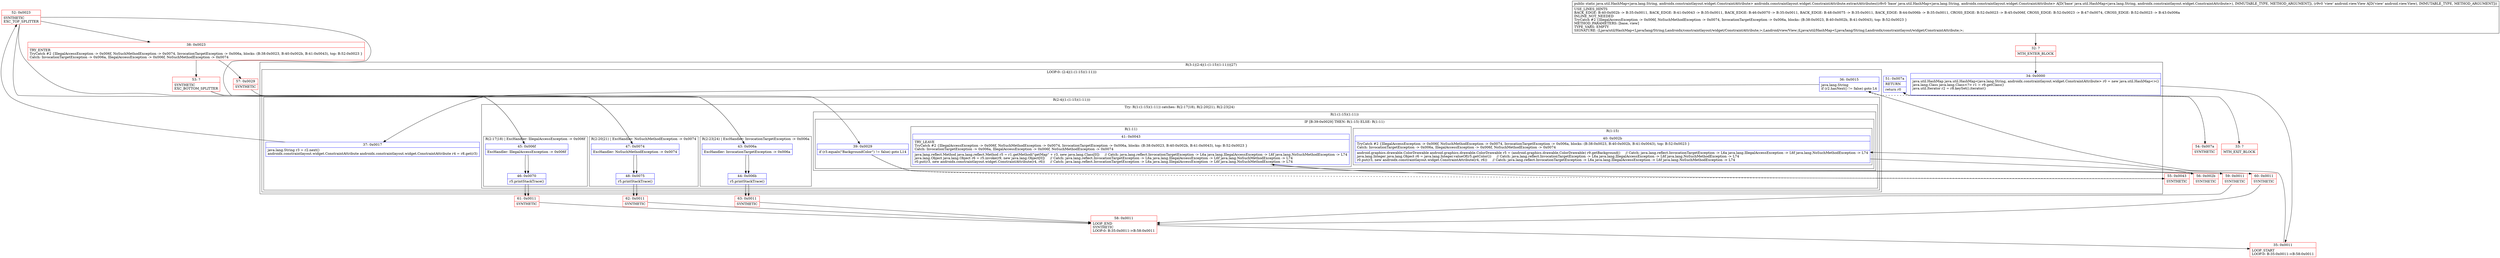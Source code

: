 digraph "CFG forandroidx.constraintlayout.widget.ConstraintAttribute.extractAttributes(Ljava\/util\/HashMap;Landroid\/view\/View;)Ljava\/util\/HashMap;" {
subgraph cluster_Region_1743258879 {
label = "R(3:1|(2:4|(1:(1:15)(1:11)))|27)";
node [shape=record,color=blue];
Node_34 [shape=record,label="{34\:\ 0x0000|java.util.HashMap java.util.HashMap\<java.lang.String, androidx.constraintlayout.widget.ConstraintAttribute\> r0 = new java.util.HashMap\<\>()\ljava.lang.Class java.lang.Class\<?\> r1 = r9.getClass()\ljava.util.Iterator r2 = r8.keySet().iterator()\l\l}"];
subgraph cluster_LoopRegion_810748130 {
label = "LOOP:0: (2:4|(1:(1:15)(1:11)))";
node [shape=record,color=blue];
Node_36 [shape=record,label="{36\:\ 0x0015|java.lang.String \lif (r2.hasNext() != false) goto L4\l}"];
subgraph cluster_Region_1783791386 {
label = "R(2:4|(1:(1:15)(1:11)))";
node [shape=record,color=blue];
Node_37 [shape=record,label="{37\:\ 0x0017|java.lang.String r3 = r2.next()\landroidx.constraintlayout.widget.ConstraintAttribute androidx.constraintlayout.widget.ConstraintAttribute r4 = r8.get(r3)\l}"];
subgraph cluster_TryCatchRegion_1170294604 {
label = "Try: R(1:(1:15)(1:11)) catches: R(2:17|18), R(2:20|21), R(2:23|24)";
node [shape=record,color=blue];
subgraph cluster_Region_1653615668 {
label = "R(1:(1:15)(1:11))";
node [shape=record,color=blue];
subgraph cluster_IfRegion_1337263786 {
label = "IF [B:39:0x0029] THEN: R(1:15) ELSE: R(1:11)";
node [shape=record,color=blue];
Node_39 [shape=record,label="{39\:\ 0x0029|if (r3.equals(\"BackgroundColor\") != false) goto L14\l}"];
subgraph cluster_Region_580254117 {
label = "R(1:15)";
node [shape=record,color=blue];
Node_40 [shape=record,label="{40\:\ 0x002b|TryCatch #2 \{IllegalAccessException \-\> 0x006f, NoSuchMethodException \-\> 0x0074, InvocationTargetException \-\> 0x006a, blocks: (B:38:0x0023, B:40:0x002b, B:41:0x0043), top: B:52:0x0023 \}\lCatch: InvocationTargetException \-\> 0x006a, IllegalAccessException \-\> 0x006f, NoSuchMethodException \-\> 0x0074\l|android.graphics.drawable.ColorDrawable android.graphics.drawable.ColorDrawable r5 = (android.graphics.drawable.ColorDrawable) r9.getBackground()     \/\/ Catch: java.lang.reflect.InvocationTargetException \-\> L6a java.lang.IllegalAccessException \-\> L6f java.lang.NoSuchMethodException \-\> L74\ljava.lang.Integer java.lang.Object r6 = java.lang.Integer.valueOf(r5.getColor())     \/\/ Catch: java.lang.reflect.InvocationTargetException \-\> L6a java.lang.IllegalAccessException \-\> L6f java.lang.NoSuchMethodException \-\> L74\lr0.put(r3, new androidx.constraintlayout.widget.ConstraintAttribute(r4, r6))     \/\/ Catch: java.lang.reflect.InvocationTargetException \-\> L6a java.lang.IllegalAccessException \-\> L6f java.lang.NoSuchMethodException \-\> L74\l}"];
}
subgraph cluster_Region_1609079202 {
label = "R(1:11)";
node [shape=record,color=blue];
Node_41 [shape=record,label="{41\:\ 0x0043|TRY_LEAVE\lTryCatch #2 \{IllegalAccessException \-\> 0x006f, NoSuchMethodException \-\> 0x0074, InvocationTargetException \-\> 0x006a, blocks: (B:38:0x0023, B:40:0x002b, B:41:0x0043), top: B:52:0x0023 \}\lCatch: InvocationTargetException \-\> 0x006a, IllegalAccessException \-\> 0x006f, NoSuchMethodException \-\> 0x0074\l|java.lang.reflect.Method java.lang.reflect.Method r5 = r1.getMethod(\"getMap\" + r3, new java.lang.Class[0])     \/\/ Catch: java.lang.reflect.InvocationTargetException \-\> L6a java.lang.IllegalAccessException \-\> L6f java.lang.NoSuchMethodException \-\> L74\ljava.lang.Object java.lang.Object r6 = r5.invoke(r9, new java.lang.Object[0])     \/\/ Catch: java.lang.reflect.InvocationTargetException \-\> L6a java.lang.IllegalAccessException \-\> L6f java.lang.NoSuchMethodException \-\> L74\lr0.put(r3, new androidx.constraintlayout.widget.ConstraintAttribute(r4, r6))     \/\/ Catch: java.lang.reflect.InvocationTargetException \-\> L6a java.lang.IllegalAccessException \-\> L6f java.lang.NoSuchMethodException \-\> L74\l}"];
}
}
}
subgraph cluster_Region_1737036710 {
label = "R(2:17|18) | ExcHandler: IllegalAccessException \-\> 0x006f\l";
node [shape=record,color=blue];
Node_45 [shape=record,label="{45\:\ 0x006f|ExcHandler: IllegalAccessException \-\> 0x006f\l}"];
Node_46 [shape=record,label="{46\:\ 0x0070|r5.printStackTrace()\l}"];
}
subgraph cluster_Region_683529020 {
label = "R(2:20|21) | ExcHandler: NoSuchMethodException \-\> 0x0074\l";
node [shape=record,color=blue];
Node_47 [shape=record,label="{47\:\ 0x0074|ExcHandler: NoSuchMethodException \-\> 0x0074\l}"];
Node_48 [shape=record,label="{48\:\ 0x0075|r5.printStackTrace()\l}"];
}
subgraph cluster_Region_1261415315 {
label = "R(2:23|24) | ExcHandler: InvocationTargetException \-\> 0x006a\l";
node [shape=record,color=blue];
Node_43 [shape=record,label="{43\:\ 0x006a|ExcHandler: InvocationTargetException \-\> 0x006a\l}"];
Node_44 [shape=record,label="{44\:\ 0x006b|r5.printStackTrace()\l}"];
}
}
}
}
Node_51 [shape=record,label="{51\:\ 0x007a|RETURN\l|return r0\l}"];
}
subgraph cluster_Region_683529020 {
label = "R(2:20|21) | ExcHandler: NoSuchMethodException \-\> 0x0074\l";
node [shape=record,color=blue];
Node_47 [shape=record,label="{47\:\ 0x0074|ExcHandler: NoSuchMethodException \-\> 0x0074\l}"];
Node_48 [shape=record,label="{48\:\ 0x0075|r5.printStackTrace()\l}"];
}
subgraph cluster_Region_1737036710 {
label = "R(2:17|18) | ExcHandler: IllegalAccessException \-\> 0x006f\l";
node [shape=record,color=blue];
Node_45 [shape=record,label="{45\:\ 0x006f|ExcHandler: IllegalAccessException \-\> 0x006f\l}"];
Node_46 [shape=record,label="{46\:\ 0x0070|r5.printStackTrace()\l}"];
}
subgraph cluster_Region_1261415315 {
label = "R(2:23|24) | ExcHandler: InvocationTargetException \-\> 0x006a\l";
node [shape=record,color=blue];
Node_43 [shape=record,label="{43\:\ 0x006a|ExcHandler: InvocationTargetException \-\> 0x006a\l}"];
Node_44 [shape=record,label="{44\:\ 0x006b|r5.printStackTrace()\l}"];
}
Node_32 [shape=record,color=red,label="{32\:\ ?|MTH_ENTER_BLOCK\l}"];
Node_35 [shape=record,color=red,label="{35\:\ 0x0011|LOOP_START\lLOOP:0: B:35:0x0011\-\>B:58:0x0011\l}"];
Node_52 [shape=record,color=red,label="{52\:\ 0x0023|SYNTHETIC\lEXC_TOP_SPLITTER\l}"];
Node_38 [shape=record,color=red,label="{38\:\ 0x0023|TRY_ENTER\lTryCatch #2 \{IllegalAccessException \-\> 0x006f, NoSuchMethodException \-\> 0x0074, InvocationTargetException \-\> 0x006a, blocks: (B:38:0x0023, B:40:0x002b, B:41:0x0043), top: B:52:0x0023 \}\lCatch: InvocationTargetException \-\> 0x006a, IllegalAccessException \-\> 0x006f, NoSuchMethodException \-\> 0x0074\l}"];
Node_53 [shape=record,color=red,label="{53\:\ ?|SYNTHETIC\lEXC_BOTTOM_SPLITTER\l}"];
Node_57 [shape=record,color=red,label="{57\:\ 0x0029|SYNTHETIC\l}"];
Node_55 [shape=record,color=red,label="{55\:\ 0x0043|SYNTHETIC\l}"];
Node_59 [shape=record,color=red,label="{59\:\ 0x0011|SYNTHETIC\l}"];
Node_58 [shape=record,color=red,label="{58\:\ 0x0011|LOOP_END\lSYNTHETIC\lLOOP:0: B:35:0x0011\-\>B:58:0x0011\l}"];
Node_56 [shape=record,color=red,label="{56\:\ 0x002b|SYNTHETIC\l}"];
Node_60 [shape=record,color=red,label="{60\:\ 0x0011|SYNTHETIC\l}"];
Node_61 [shape=record,color=red,label="{61\:\ 0x0011|SYNTHETIC\l}"];
Node_62 [shape=record,color=red,label="{62\:\ 0x0011|SYNTHETIC\l}"];
Node_63 [shape=record,color=red,label="{63\:\ 0x0011|SYNTHETIC\l}"];
Node_54 [shape=record,color=red,label="{54\:\ 0x007a|SYNTHETIC\l}"];
Node_33 [shape=record,color=red,label="{33\:\ ?|MTH_EXIT_BLOCK\l}"];
MethodNode[shape=record,label="{public static java.util.HashMap\<java.lang.String, androidx.constraintlayout.widget.ConstraintAttribute\> androidx.constraintlayout.widget.ConstraintAttribute.extractAttributes((r8v0 'base' java.util.HashMap\<java.lang.String, androidx.constraintlayout.widget.ConstraintAttribute\> A[D('base' java.util.HashMap\<java.lang.String, androidx.constraintlayout.widget.ConstraintAttribute\>), IMMUTABLE_TYPE, METHOD_ARGUMENT]), (r9v0 'view' android.view.View A[D('view' android.view.View), IMMUTABLE_TYPE, METHOD_ARGUMENT]))  | USE_LINES_HINTS\lBACK_EDGE: B:40:0x002b \-\> B:35:0x0011, BACK_EDGE: B:41:0x0043 \-\> B:35:0x0011, BACK_EDGE: B:46:0x0070 \-\> B:35:0x0011, BACK_EDGE: B:48:0x0075 \-\> B:35:0x0011, BACK_EDGE: B:44:0x006b \-\> B:35:0x0011, CROSS_EDGE: B:52:0x0023 \-\> B:45:0x006f, CROSS_EDGE: B:52:0x0023 \-\> B:47:0x0074, CROSS_EDGE: B:52:0x0023 \-\> B:43:0x006a\lINLINE_NOT_NEEDED\lTryCatch #2 \{IllegalAccessException \-\> 0x006f, NoSuchMethodException \-\> 0x0074, InvocationTargetException \-\> 0x006a, blocks: (B:38:0x0023, B:40:0x002b, B:41:0x0043), top: B:52:0x0023 \}\lMETHOD_PARAMETERS: [base, view]\lTYPE_VARS: EMPTY\lSIGNATURE: (Ljava\/util\/HashMap\<Ljava\/lang\/String;Landroidx\/constraintlayout\/widget\/ConstraintAttribute;\>;Landroid\/view\/View;)Ljava\/util\/HashMap\<Ljava\/lang\/String;Landroidx\/constraintlayout\/widget\/ConstraintAttribute;\>;\l}"];
MethodNode -> Node_32;Node_34 -> Node_35;
Node_36 -> Node_37;
Node_36 -> Node_54[style=dashed];
Node_37 -> Node_52;
Node_39 -> Node_55[style=dashed];
Node_39 -> Node_56;
Node_40 -> Node_60;
Node_41 -> Node_59;
Node_45 -> Node_46;
Node_46 -> Node_61;
Node_47 -> Node_48;
Node_48 -> Node_62;
Node_43 -> Node_44;
Node_44 -> Node_63;
Node_51 -> Node_33;
Node_47 -> Node_48;
Node_48 -> Node_62;
Node_45 -> Node_46;
Node_46 -> Node_61;
Node_43 -> Node_44;
Node_44 -> Node_63;
Node_32 -> Node_34;
Node_35 -> Node_36;
Node_52 -> Node_38;
Node_52 -> Node_45;
Node_52 -> Node_47;
Node_52 -> Node_43;
Node_38 -> Node_53;
Node_38 -> Node_57;
Node_53 -> Node_45;
Node_53 -> Node_47;
Node_53 -> Node_43;
Node_57 -> Node_39;
Node_55 -> Node_41;
Node_59 -> Node_58;
Node_58 -> Node_35;
Node_56 -> Node_40;
Node_60 -> Node_58;
Node_61 -> Node_58;
Node_62 -> Node_58;
Node_63 -> Node_58;
Node_54 -> Node_51;
}

